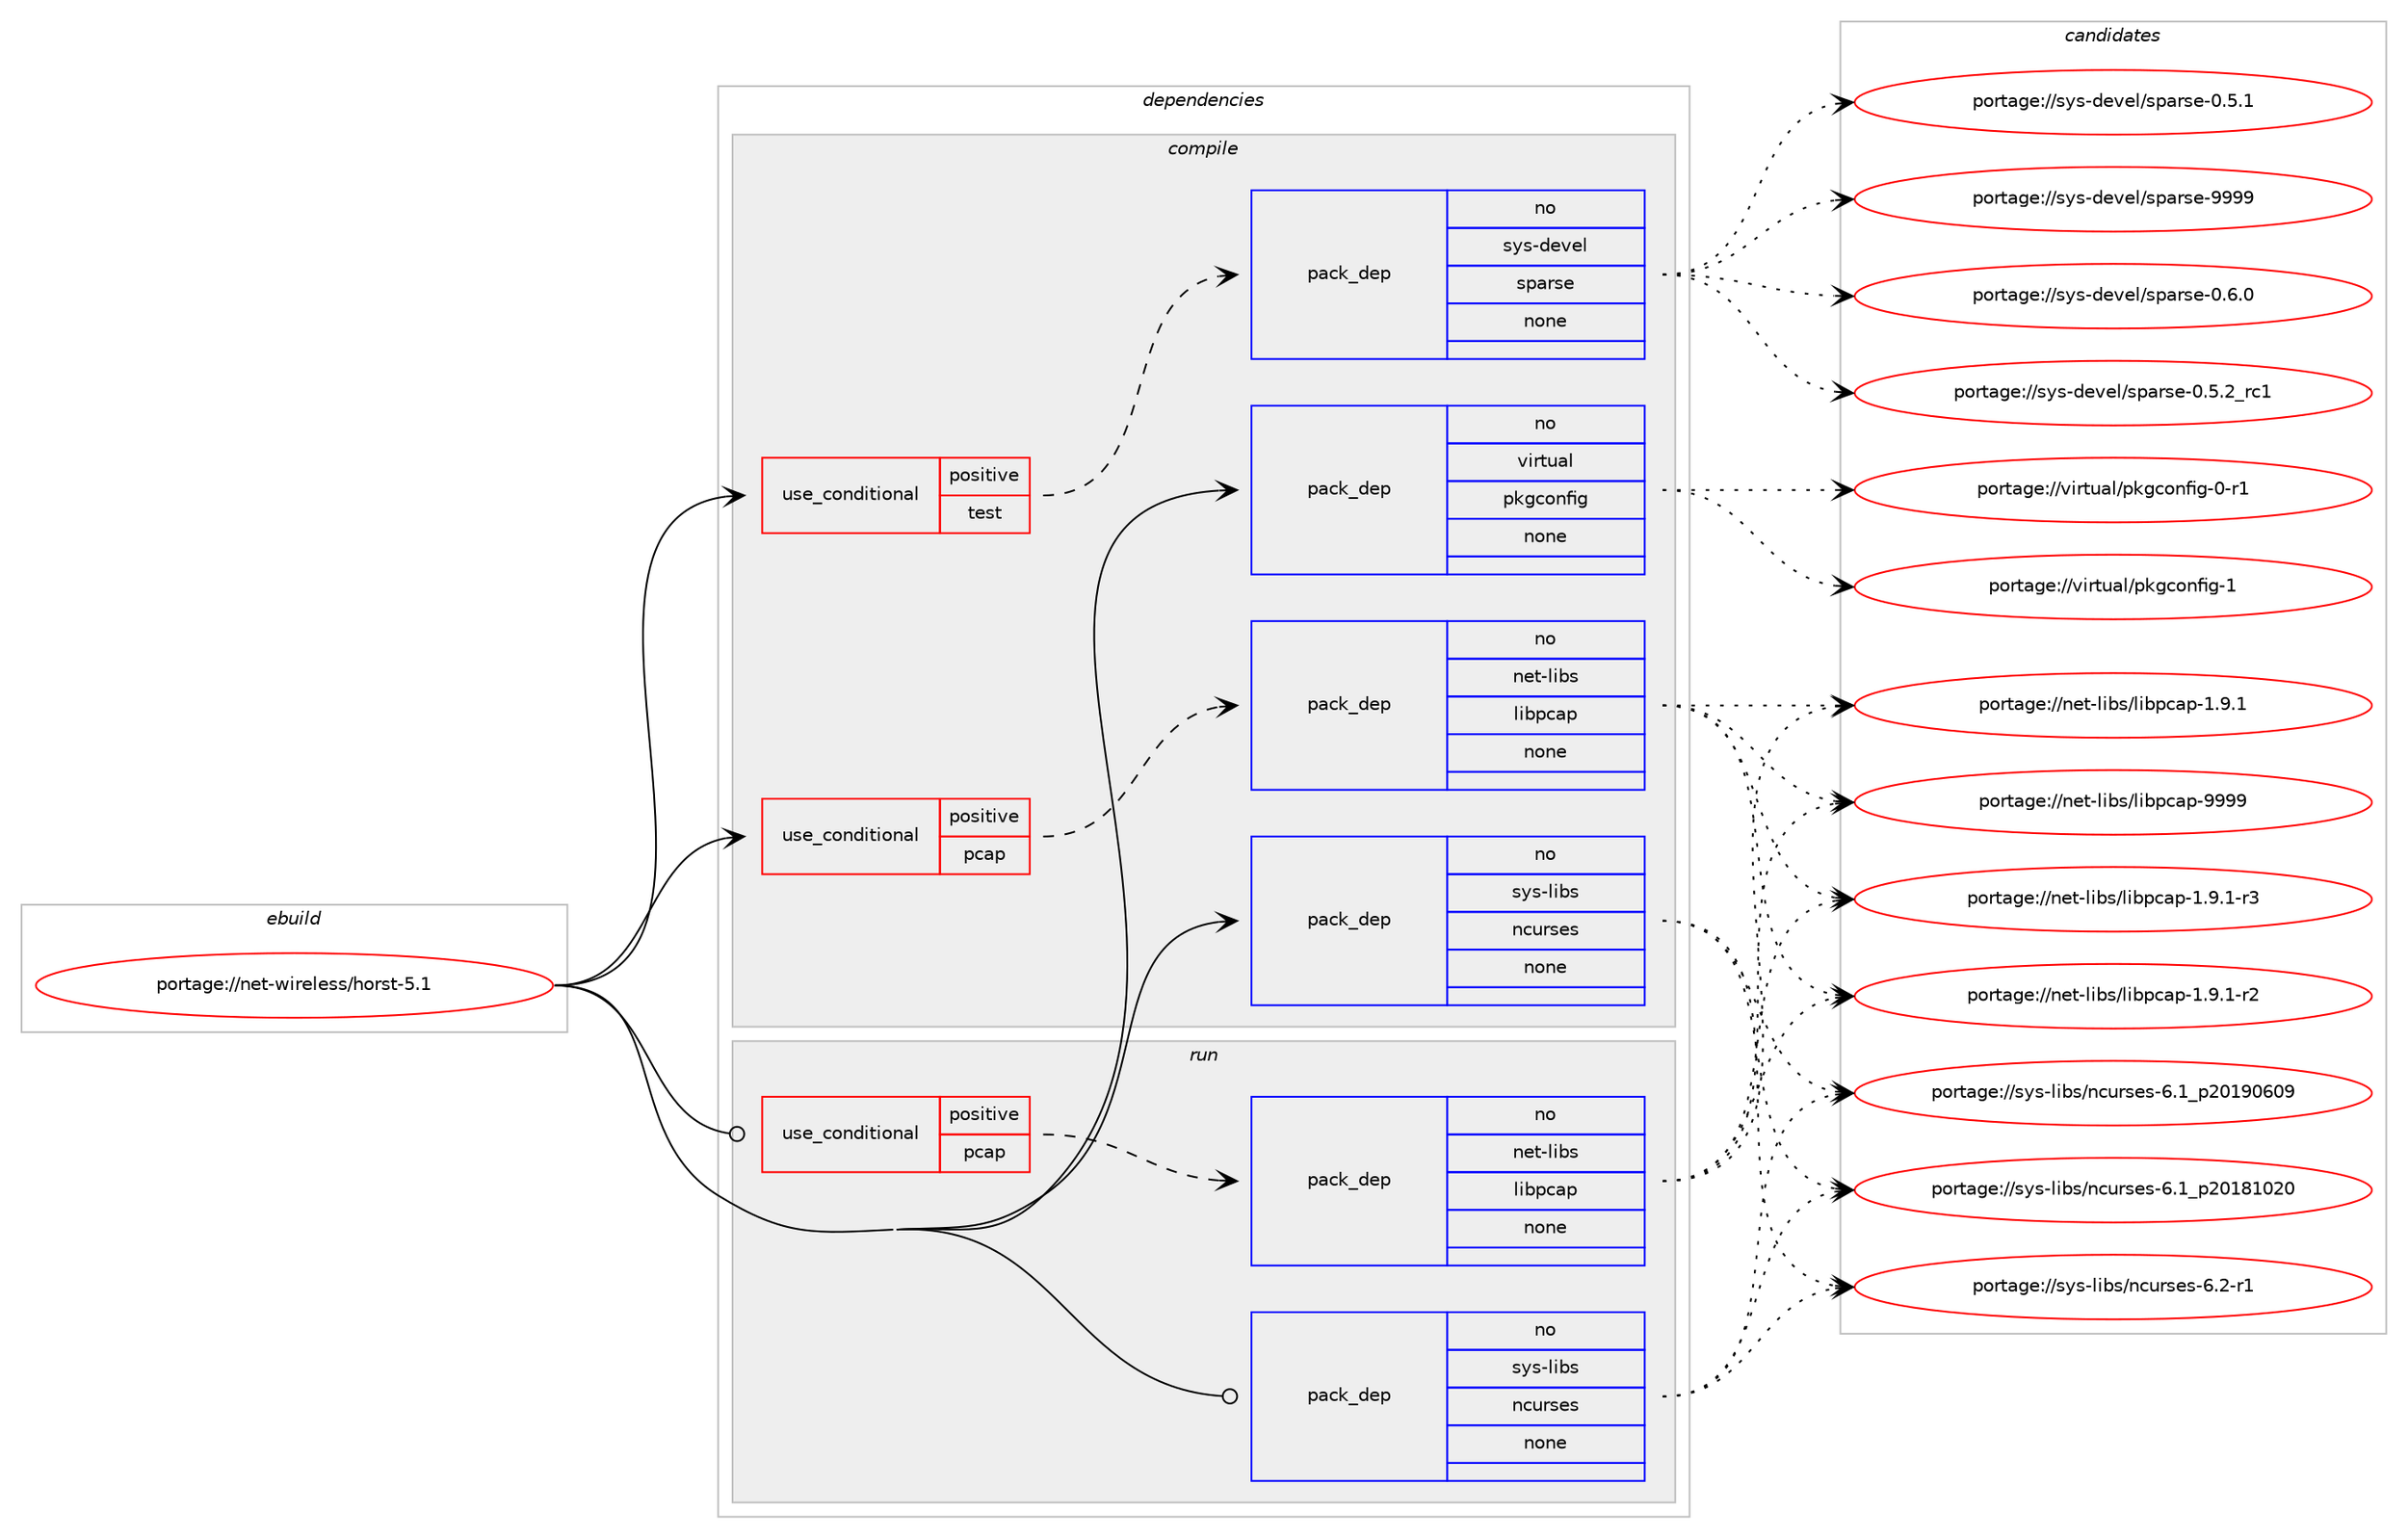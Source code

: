 digraph prolog {

# *************
# Graph options
# *************

newrank=true;
concentrate=true;
compound=true;
graph [rankdir=LR,fontname=Helvetica,fontsize=10,ranksep=1.5];#, ranksep=2.5, nodesep=0.2];
edge  [arrowhead=vee];
node  [fontname=Helvetica,fontsize=10];

# **********
# The ebuild
# **********

subgraph cluster_leftcol {
color=gray;
rank=same;
label=<<i>ebuild</i>>;
id [label="portage://net-wireless/horst-5.1", color=red, width=4, href="../net-wireless/horst-5.1.svg"];
}

# ****************
# The dependencies
# ****************

subgraph cluster_midcol {
color=gray;
label=<<i>dependencies</i>>;
subgraph cluster_compile {
fillcolor="#eeeeee";
style=filled;
label=<<i>compile</i>>;
subgraph cond20966 {
dependency107064 [label=<<TABLE BORDER="0" CELLBORDER="1" CELLSPACING="0" CELLPADDING="4"><TR><TD ROWSPAN="3" CELLPADDING="10">use_conditional</TD></TR><TR><TD>positive</TD></TR><TR><TD>pcap</TD></TR></TABLE>>, shape=none, color=red];
subgraph pack84311 {
dependency107065 [label=<<TABLE BORDER="0" CELLBORDER="1" CELLSPACING="0" CELLPADDING="4" WIDTH="220"><TR><TD ROWSPAN="6" CELLPADDING="30">pack_dep</TD></TR><TR><TD WIDTH="110">no</TD></TR><TR><TD>net-libs</TD></TR><TR><TD>libpcap</TD></TR><TR><TD>none</TD></TR><TR><TD></TD></TR></TABLE>>, shape=none, color=blue];
}
dependency107064:e -> dependency107065:w [weight=20,style="dashed",arrowhead="vee"];
}
id:e -> dependency107064:w [weight=20,style="solid",arrowhead="vee"];
subgraph cond20967 {
dependency107066 [label=<<TABLE BORDER="0" CELLBORDER="1" CELLSPACING="0" CELLPADDING="4"><TR><TD ROWSPAN="3" CELLPADDING="10">use_conditional</TD></TR><TR><TD>positive</TD></TR><TR><TD>test</TD></TR></TABLE>>, shape=none, color=red];
subgraph pack84312 {
dependency107067 [label=<<TABLE BORDER="0" CELLBORDER="1" CELLSPACING="0" CELLPADDING="4" WIDTH="220"><TR><TD ROWSPAN="6" CELLPADDING="30">pack_dep</TD></TR><TR><TD WIDTH="110">no</TD></TR><TR><TD>sys-devel</TD></TR><TR><TD>sparse</TD></TR><TR><TD>none</TD></TR><TR><TD></TD></TR></TABLE>>, shape=none, color=blue];
}
dependency107066:e -> dependency107067:w [weight=20,style="dashed",arrowhead="vee"];
}
id:e -> dependency107066:w [weight=20,style="solid",arrowhead="vee"];
subgraph pack84313 {
dependency107068 [label=<<TABLE BORDER="0" CELLBORDER="1" CELLSPACING="0" CELLPADDING="4" WIDTH="220"><TR><TD ROWSPAN="6" CELLPADDING="30">pack_dep</TD></TR><TR><TD WIDTH="110">no</TD></TR><TR><TD>sys-libs</TD></TR><TR><TD>ncurses</TD></TR><TR><TD>none</TD></TR><TR><TD></TD></TR></TABLE>>, shape=none, color=blue];
}
id:e -> dependency107068:w [weight=20,style="solid",arrowhead="vee"];
subgraph pack84314 {
dependency107069 [label=<<TABLE BORDER="0" CELLBORDER="1" CELLSPACING="0" CELLPADDING="4" WIDTH="220"><TR><TD ROWSPAN="6" CELLPADDING="30">pack_dep</TD></TR><TR><TD WIDTH="110">no</TD></TR><TR><TD>virtual</TD></TR><TR><TD>pkgconfig</TD></TR><TR><TD>none</TD></TR><TR><TD></TD></TR></TABLE>>, shape=none, color=blue];
}
id:e -> dependency107069:w [weight=20,style="solid",arrowhead="vee"];
}
subgraph cluster_compileandrun {
fillcolor="#eeeeee";
style=filled;
label=<<i>compile and run</i>>;
}
subgraph cluster_run {
fillcolor="#eeeeee";
style=filled;
label=<<i>run</i>>;
subgraph cond20968 {
dependency107070 [label=<<TABLE BORDER="0" CELLBORDER="1" CELLSPACING="0" CELLPADDING="4"><TR><TD ROWSPAN="3" CELLPADDING="10">use_conditional</TD></TR><TR><TD>positive</TD></TR><TR><TD>pcap</TD></TR></TABLE>>, shape=none, color=red];
subgraph pack84315 {
dependency107071 [label=<<TABLE BORDER="0" CELLBORDER="1" CELLSPACING="0" CELLPADDING="4" WIDTH="220"><TR><TD ROWSPAN="6" CELLPADDING="30">pack_dep</TD></TR><TR><TD WIDTH="110">no</TD></TR><TR><TD>net-libs</TD></TR><TR><TD>libpcap</TD></TR><TR><TD>none</TD></TR><TR><TD></TD></TR></TABLE>>, shape=none, color=blue];
}
dependency107070:e -> dependency107071:w [weight=20,style="dashed",arrowhead="vee"];
}
id:e -> dependency107070:w [weight=20,style="solid",arrowhead="odot"];
subgraph pack84316 {
dependency107072 [label=<<TABLE BORDER="0" CELLBORDER="1" CELLSPACING="0" CELLPADDING="4" WIDTH="220"><TR><TD ROWSPAN="6" CELLPADDING="30">pack_dep</TD></TR><TR><TD WIDTH="110">no</TD></TR><TR><TD>sys-libs</TD></TR><TR><TD>ncurses</TD></TR><TR><TD>none</TD></TR><TR><TD></TD></TR></TABLE>>, shape=none, color=blue];
}
id:e -> dependency107072:w [weight=20,style="solid",arrowhead="odot"];
}
}

# **************
# The candidates
# **************

subgraph cluster_choices {
rank=same;
color=gray;
label=<<i>candidates</i>>;

subgraph choice84311 {
color=black;
nodesep=1;
choice1101011164510810598115471081059811299971124557575757 [label="portage://net-libs/libpcap-9999", color=red, width=4,href="../net-libs/libpcap-9999.svg"];
choice1101011164510810598115471081059811299971124549465746494511451 [label="portage://net-libs/libpcap-1.9.1-r3", color=red, width=4,href="../net-libs/libpcap-1.9.1-r3.svg"];
choice1101011164510810598115471081059811299971124549465746494511450 [label="portage://net-libs/libpcap-1.9.1-r2", color=red, width=4,href="../net-libs/libpcap-1.9.1-r2.svg"];
choice110101116451081059811547108105981129997112454946574649 [label="portage://net-libs/libpcap-1.9.1", color=red, width=4,href="../net-libs/libpcap-1.9.1.svg"];
dependency107065:e -> choice1101011164510810598115471081059811299971124557575757:w [style=dotted,weight="100"];
dependency107065:e -> choice1101011164510810598115471081059811299971124549465746494511451:w [style=dotted,weight="100"];
dependency107065:e -> choice1101011164510810598115471081059811299971124549465746494511450:w [style=dotted,weight="100"];
dependency107065:e -> choice110101116451081059811547108105981129997112454946574649:w [style=dotted,weight="100"];
}
subgraph choice84312 {
color=black;
nodesep=1;
choice1151211154510010111810110847115112971141151014557575757 [label="portage://sys-devel/sparse-9999", color=red, width=4,href="../sys-devel/sparse-9999.svg"];
choice115121115451001011181011084711511297114115101454846544648 [label="portage://sys-devel/sparse-0.6.0", color=red, width=4,href="../sys-devel/sparse-0.6.0.svg"];
choice115121115451001011181011084711511297114115101454846534650951149949 [label="portage://sys-devel/sparse-0.5.2_rc1", color=red, width=4,href="../sys-devel/sparse-0.5.2_rc1.svg"];
choice115121115451001011181011084711511297114115101454846534649 [label="portage://sys-devel/sparse-0.5.1", color=red, width=4,href="../sys-devel/sparse-0.5.1.svg"];
dependency107067:e -> choice1151211154510010111810110847115112971141151014557575757:w [style=dotted,weight="100"];
dependency107067:e -> choice115121115451001011181011084711511297114115101454846544648:w [style=dotted,weight="100"];
dependency107067:e -> choice115121115451001011181011084711511297114115101454846534650951149949:w [style=dotted,weight="100"];
dependency107067:e -> choice115121115451001011181011084711511297114115101454846534649:w [style=dotted,weight="100"];
}
subgraph choice84313 {
color=black;
nodesep=1;
choice11512111545108105981154711099117114115101115455446504511449 [label="portage://sys-libs/ncurses-6.2-r1", color=red, width=4,href="../sys-libs/ncurses-6.2-r1.svg"];
choice1151211154510810598115471109911711411510111545544649951125048495748544857 [label="portage://sys-libs/ncurses-6.1_p20190609", color=red, width=4,href="../sys-libs/ncurses-6.1_p20190609.svg"];
choice1151211154510810598115471109911711411510111545544649951125048495649485048 [label="portage://sys-libs/ncurses-6.1_p20181020", color=red, width=4,href="../sys-libs/ncurses-6.1_p20181020.svg"];
dependency107068:e -> choice11512111545108105981154711099117114115101115455446504511449:w [style=dotted,weight="100"];
dependency107068:e -> choice1151211154510810598115471109911711411510111545544649951125048495748544857:w [style=dotted,weight="100"];
dependency107068:e -> choice1151211154510810598115471109911711411510111545544649951125048495649485048:w [style=dotted,weight="100"];
}
subgraph choice84314 {
color=black;
nodesep=1;
choice1181051141161179710847112107103991111101021051034549 [label="portage://virtual/pkgconfig-1", color=red, width=4,href="../virtual/pkgconfig-1.svg"];
choice11810511411611797108471121071039911111010210510345484511449 [label="portage://virtual/pkgconfig-0-r1", color=red, width=4,href="../virtual/pkgconfig-0-r1.svg"];
dependency107069:e -> choice1181051141161179710847112107103991111101021051034549:w [style=dotted,weight="100"];
dependency107069:e -> choice11810511411611797108471121071039911111010210510345484511449:w [style=dotted,weight="100"];
}
subgraph choice84315 {
color=black;
nodesep=1;
choice1101011164510810598115471081059811299971124557575757 [label="portage://net-libs/libpcap-9999", color=red, width=4,href="../net-libs/libpcap-9999.svg"];
choice1101011164510810598115471081059811299971124549465746494511451 [label="portage://net-libs/libpcap-1.9.1-r3", color=red, width=4,href="../net-libs/libpcap-1.9.1-r3.svg"];
choice1101011164510810598115471081059811299971124549465746494511450 [label="portage://net-libs/libpcap-1.9.1-r2", color=red, width=4,href="../net-libs/libpcap-1.9.1-r2.svg"];
choice110101116451081059811547108105981129997112454946574649 [label="portage://net-libs/libpcap-1.9.1", color=red, width=4,href="../net-libs/libpcap-1.9.1.svg"];
dependency107071:e -> choice1101011164510810598115471081059811299971124557575757:w [style=dotted,weight="100"];
dependency107071:e -> choice1101011164510810598115471081059811299971124549465746494511451:w [style=dotted,weight="100"];
dependency107071:e -> choice1101011164510810598115471081059811299971124549465746494511450:w [style=dotted,weight="100"];
dependency107071:e -> choice110101116451081059811547108105981129997112454946574649:w [style=dotted,weight="100"];
}
subgraph choice84316 {
color=black;
nodesep=1;
choice11512111545108105981154711099117114115101115455446504511449 [label="portage://sys-libs/ncurses-6.2-r1", color=red, width=4,href="../sys-libs/ncurses-6.2-r1.svg"];
choice1151211154510810598115471109911711411510111545544649951125048495748544857 [label="portage://sys-libs/ncurses-6.1_p20190609", color=red, width=4,href="../sys-libs/ncurses-6.1_p20190609.svg"];
choice1151211154510810598115471109911711411510111545544649951125048495649485048 [label="portage://sys-libs/ncurses-6.1_p20181020", color=red, width=4,href="../sys-libs/ncurses-6.1_p20181020.svg"];
dependency107072:e -> choice11512111545108105981154711099117114115101115455446504511449:w [style=dotted,weight="100"];
dependency107072:e -> choice1151211154510810598115471109911711411510111545544649951125048495748544857:w [style=dotted,weight="100"];
dependency107072:e -> choice1151211154510810598115471109911711411510111545544649951125048495649485048:w [style=dotted,weight="100"];
}
}

}
